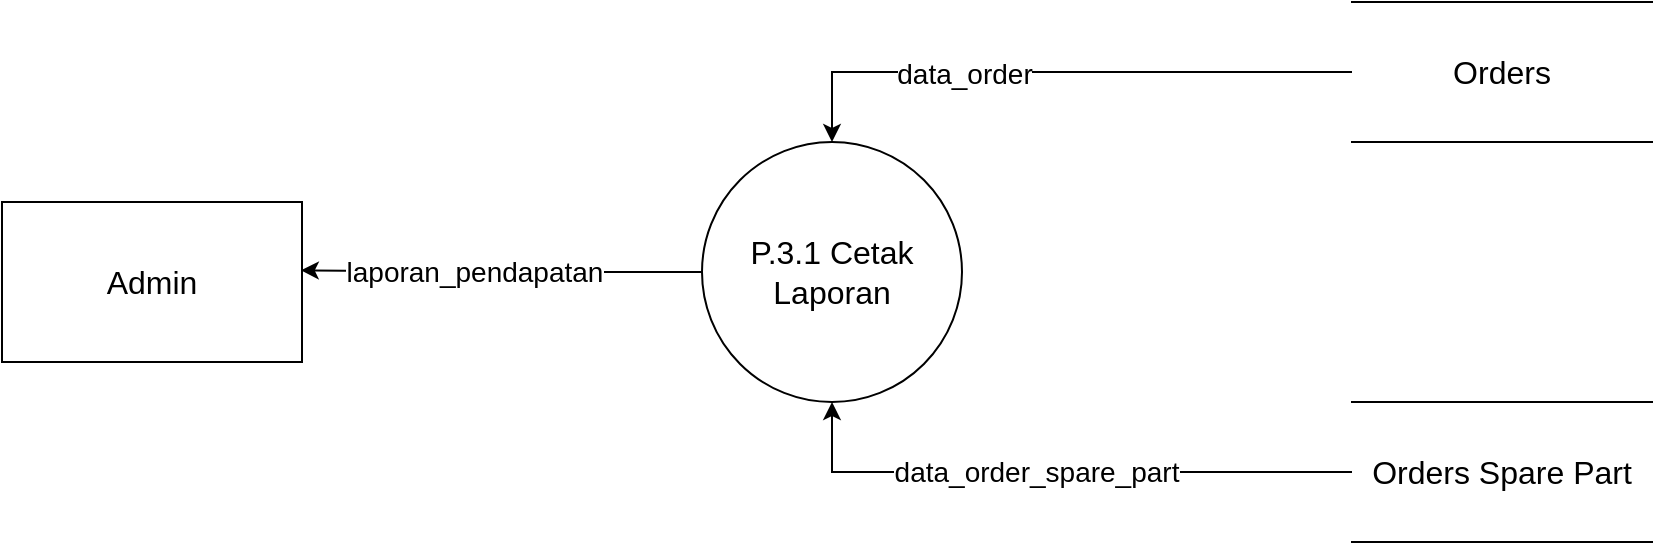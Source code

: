 <mxfile version="14.6.9" type="device"><diagram id="rgdJZVXb4KJwnzJEAoU9" name="Page-1"><mxGraphModel dx="1221" dy="682" grid="1" gridSize="10" guides="1" tooltips="1" connect="1" arrows="1" fold="1" page="1" pageScale="1" pageWidth="1100" pageHeight="850" math="0" shadow="0"><root><mxCell id="0"/><mxCell id="1" parent="0"/><mxCell id="F9Wlq3UoeTfOlMoZKBFh-1" value="Admin" style="rounded=0;whiteSpace=wrap;html=1;fontSize=16;" parent="1" vertex="1"><mxGeometry x="135" y="390" width="150" height="80" as="geometry"/></mxCell><mxCell id="yOTmjAYKN22TboHrGqvE-4" style="edgeStyle=orthogonalEdgeStyle;rounded=0;orthogonalLoop=1;jettySize=auto;html=1;entryX=0.5;entryY=0;entryDx=0;entryDy=0;fontSize=14;" parent="1" source="F9Wlq3UoeTfOlMoZKBFh-3" target="F9Wlq3UoeTfOlMoZKBFh-4" edge="1"><mxGeometry relative="1" as="geometry"/></mxCell><mxCell id="yOTmjAYKN22TboHrGqvE-5" value="data_order" style="edgeLabel;html=1;align=center;verticalAlign=middle;resizable=0;points=[];fontSize=14;" parent="yOTmjAYKN22TboHrGqvE-4" vertex="1" connectable="0"><mxGeometry x="0.317" y="1" relative="1" as="geometry"><mxPoint as="offset"/></mxGeometry></mxCell><mxCell id="F9Wlq3UoeTfOlMoZKBFh-3" value="Orders" style="shape=partialRectangle;whiteSpace=wrap;html=1;left=0;right=0;fillColor=none;fontSize=16;" parent="1" vertex="1"><mxGeometry x="810" y="290" width="150" height="70" as="geometry"/></mxCell><mxCell id="yOTmjAYKN22TboHrGqvE-2" style="edgeStyle=orthogonalEdgeStyle;rounded=0;orthogonalLoop=1;jettySize=auto;html=1;entryX=0.996;entryY=0.427;entryDx=0;entryDy=0;entryPerimeter=0;" parent="1" source="F9Wlq3UoeTfOlMoZKBFh-4" target="F9Wlq3UoeTfOlMoZKBFh-1" edge="1"><mxGeometry relative="1" as="geometry"/></mxCell><mxCell id="yOTmjAYKN22TboHrGqvE-3" value="laporan_pendapatan" style="edgeLabel;html=1;align=center;verticalAlign=middle;resizable=0;points=[];fontSize=14;" parent="yOTmjAYKN22TboHrGqvE-2" vertex="1" connectable="0"><mxGeometry x="0.266" y="-3" relative="1" as="geometry"><mxPoint x="12" y="4" as="offset"/></mxGeometry></mxCell><mxCell id="F9Wlq3UoeTfOlMoZKBFh-4" value="P.3.1 Cetak Laporan" style="ellipse;whiteSpace=wrap;html=1;aspect=fixed;fontSize=16;" parent="1" vertex="1"><mxGeometry x="485" y="360" width="130" height="130" as="geometry"/></mxCell><mxCell id="yOTmjAYKN22TboHrGqvE-7" style="edgeStyle=orthogonalEdgeStyle;rounded=0;orthogonalLoop=1;jettySize=auto;html=1;entryX=0.5;entryY=1;entryDx=0;entryDy=0;fontSize=14;" parent="1" source="yOTmjAYKN22TboHrGqvE-6" target="F9Wlq3UoeTfOlMoZKBFh-4" edge="1"><mxGeometry relative="1" as="geometry"/></mxCell><mxCell id="yOTmjAYKN22TboHrGqvE-8" value="data_order_spare_part" style="edgeLabel;html=1;align=center;verticalAlign=middle;resizable=0;points=[];fontSize=14;" parent="yOTmjAYKN22TboHrGqvE-7" vertex="1" connectable="0"><mxGeometry x="0.073" relative="1" as="geometry"><mxPoint as="offset"/></mxGeometry></mxCell><mxCell id="yOTmjAYKN22TboHrGqvE-6" value="Orders Spare Part" style="shape=partialRectangle;whiteSpace=wrap;html=1;left=0;right=0;fillColor=none;fontSize=16;" parent="1" vertex="1"><mxGeometry x="810" y="490" width="150" height="70" as="geometry"/></mxCell></root></mxGraphModel></diagram></mxfile>